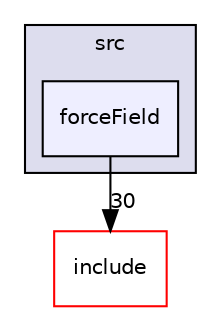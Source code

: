 digraph "/home/runner/work/pimd_qmcf/pimd_qmcf/src/forceField" {
  compound=true
  node [ fontsize="10", fontname="Helvetica"];
  edge [ labelfontsize="10", labelfontname="Helvetica"];
  subgraph clusterdir_68267d1309a1af8e8297ef4c3efbcdba {
    graph [ bgcolor="#ddddee", pencolor="black", label="src" fontname="Helvetica", fontsize="10", URL="dir_68267d1309a1af8e8297ef4c3efbcdba.html"]
  dir_823fa0a237d5f762b4f2da4df8678858 [shape=box, label="forceField", style="filled", fillcolor="#eeeeff", pencolor="black", URL="dir_823fa0a237d5f762b4f2da4df8678858.html"];
  }
  dir_d44c64559bbebec7f509842c48db8b23 [shape=box label="include" fillcolor="white" style="filled" color="red" URL="dir_d44c64559bbebec7f509842c48db8b23.html"];
  dir_823fa0a237d5f762b4f2da4df8678858->dir_d44c64559bbebec7f509842c48db8b23 [headlabel="30", labeldistance=1.5 headhref="dir_000045_000003.html"];
}
